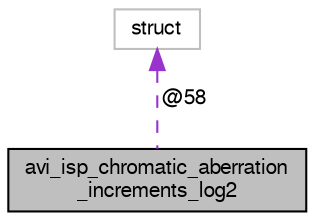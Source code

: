 digraph "avi_isp_chromatic_aberration_increments_log2"
{
  edge [fontname="FreeSans",fontsize="10",labelfontname="FreeSans",labelfontsize="10"];
  node [fontname="FreeSans",fontsize="10",shape=record];
  Node1 [label="avi_isp_chromatic_aberration\l_increments_log2",height=0.2,width=0.4,color="black", fillcolor="grey75", style="filled", fontcolor="black"];
  Node2 -> Node1 [dir="back",color="darkorchid3",fontsize="10",style="dashed",label=" @58" ,fontname="FreeSans"];
  Node2 [label="struct",height=0.2,width=0.4,color="grey75", fillcolor="white", style="filled"];
}
